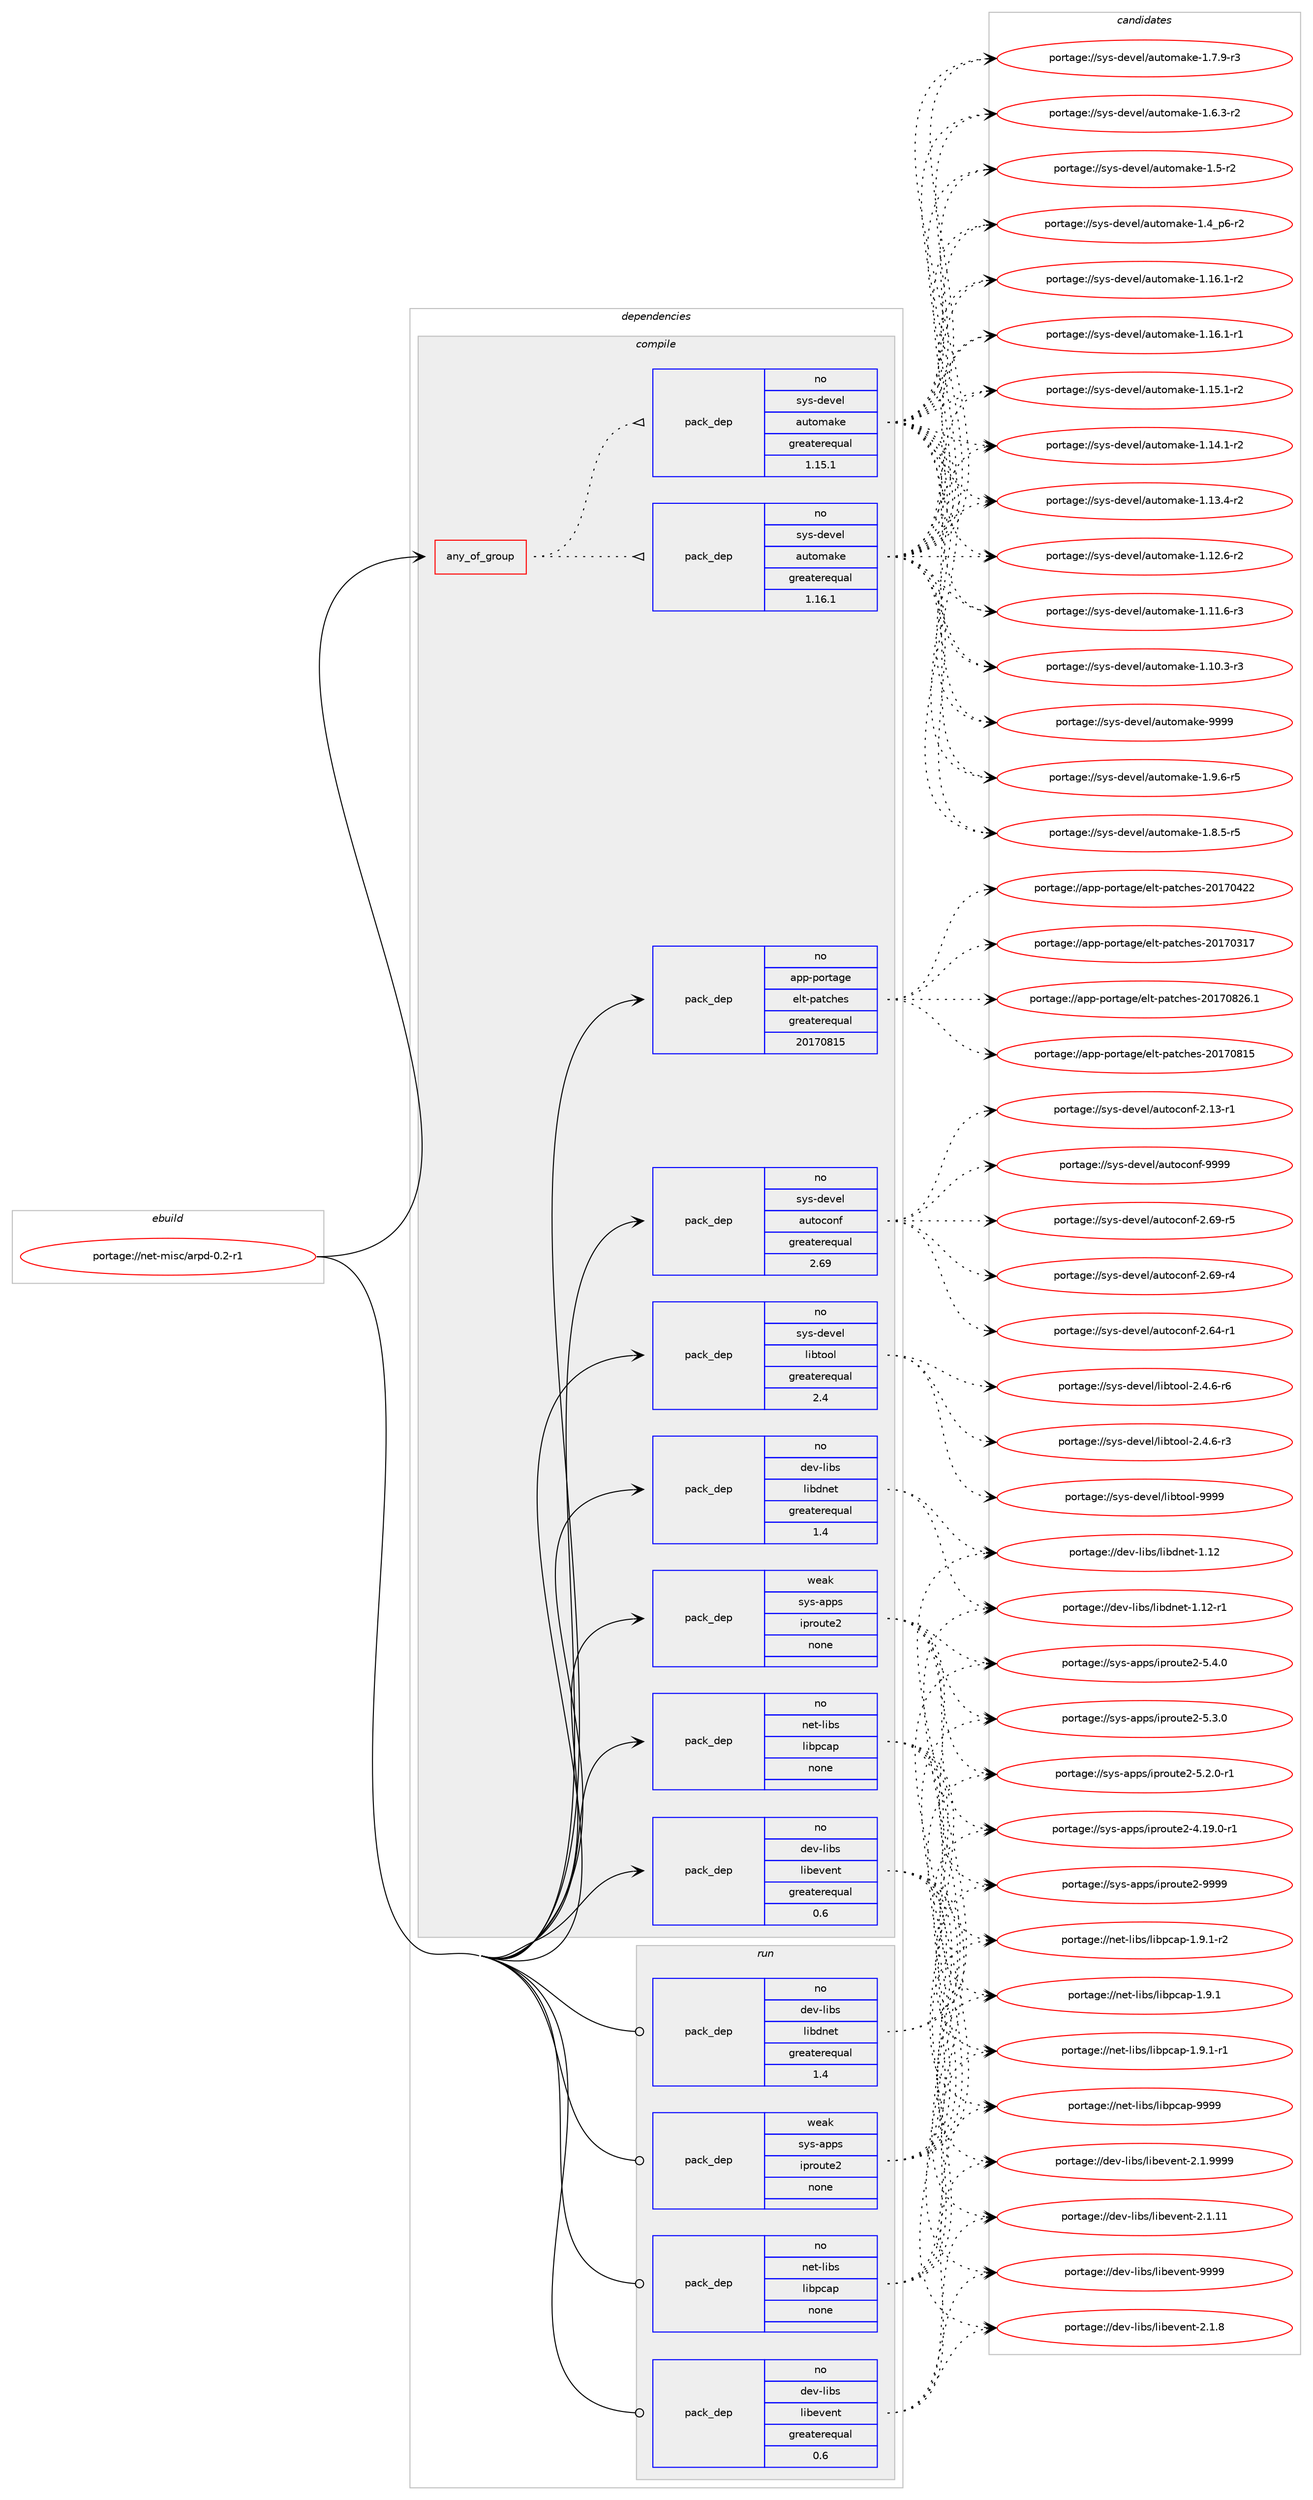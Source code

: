 digraph prolog {

# *************
# Graph options
# *************

newrank=true;
concentrate=true;
compound=true;
graph [rankdir=LR,fontname=Helvetica,fontsize=10,ranksep=1.5];#, ranksep=2.5, nodesep=0.2];
edge  [arrowhead=vee];
node  [fontname=Helvetica,fontsize=10];

# **********
# The ebuild
# **********

subgraph cluster_leftcol {
color=gray;
rank=same;
label=<<i>ebuild</i>>;
id [label="portage://net-misc/arpd-0.2-r1", color=red, width=4, href="../net-misc/arpd-0.2-r1.svg"];
}

# ****************
# The dependencies
# ****************

subgraph cluster_midcol {
color=gray;
label=<<i>dependencies</i>>;
subgraph cluster_compile {
fillcolor="#eeeeee";
style=filled;
label=<<i>compile</i>>;
subgraph any2158 {
dependency140286 [label=<<TABLE BORDER="0" CELLBORDER="1" CELLSPACING="0" CELLPADDING="4"><TR><TD CELLPADDING="10">any_of_group</TD></TR></TABLE>>, shape=none, color=red];subgraph pack109804 {
dependency140287 [label=<<TABLE BORDER="0" CELLBORDER="1" CELLSPACING="0" CELLPADDING="4" WIDTH="220"><TR><TD ROWSPAN="6" CELLPADDING="30">pack_dep</TD></TR><TR><TD WIDTH="110">no</TD></TR><TR><TD>sys-devel</TD></TR><TR><TD>automake</TD></TR><TR><TD>greaterequal</TD></TR><TR><TD>1.16.1</TD></TR></TABLE>>, shape=none, color=blue];
}
dependency140286:e -> dependency140287:w [weight=20,style="dotted",arrowhead="oinv"];
subgraph pack109805 {
dependency140288 [label=<<TABLE BORDER="0" CELLBORDER="1" CELLSPACING="0" CELLPADDING="4" WIDTH="220"><TR><TD ROWSPAN="6" CELLPADDING="30">pack_dep</TD></TR><TR><TD WIDTH="110">no</TD></TR><TR><TD>sys-devel</TD></TR><TR><TD>automake</TD></TR><TR><TD>greaterequal</TD></TR><TR><TD>1.15.1</TD></TR></TABLE>>, shape=none, color=blue];
}
dependency140286:e -> dependency140288:w [weight=20,style="dotted",arrowhead="oinv"];
}
id:e -> dependency140286:w [weight=20,style="solid",arrowhead="vee"];
subgraph pack109806 {
dependency140289 [label=<<TABLE BORDER="0" CELLBORDER="1" CELLSPACING="0" CELLPADDING="4" WIDTH="220"><TR><TD ROWSPAN="6" CELLPADDING="30">pack_dep</TD></TR><TR><TD WIDTH="110">no</TD></TR><TR><TD>app-portage</TD></TR><TR><TD>elt-patches</TD></TR><TR><TD>greaterequal</TD></TR><TR><TD>20170815</TD></TR></TABLE>>, shape=none, color=blue];
}
id:e -> dependency140289:w [weight=20,style="solid",arrowhead="vee"];
subgraph pack109807 {
dependency140290 [label=<<TABLE BORDER="0" CELLBORDER="1" CELLSPACING="0" CELLPADDING="4" WIDTH="220"><TR><TD ROWSPAN="6" CELLPADDING="30">pack_dep</TD></TR><TR><TD WIDTH="110">no</TD></TR><TR><TD>dev-libs</TD></TR><TR><TD>libdnet</TD></TR><TR><TD>greaterequal</TD></TR><TR><TD>1.4</TD></TR></TABLE>>, shape=none, color=blue];
}
id:e -> dependency140290:w [weight=20,style="solid",arrowhead="vee"];
subgraph pack109808 {
dependency140291 [label=<<TABLE BORDER="0" CELLBORDER="1" CELLSPACING="0" CELLPADDING="4" WIDTH="220"><TR><TD ROWSPAN="6" CELLPADDING="30">pack_dep</TD></TR><TR><TD WIDTH="110">no</TD></TR><TR><TD>dev-libs</TD></TR><TR><TD>libevent</TD></TR><TR><TD>greaterequal</TD></TR><TR><TD>0.6</TD></TR></TABLE>>, shape=none, color=blue];
}
id:e -> dependency140291:w [weight=20,style="solid",arrowhead="vee"];
subgraph pack109809 {
dependency140292 [label=<<TABLE BORDER="0" CELLBORDER="1" CELLSPACING="0" CELLPADDING="4" WIDTH="220"><TR><TD ROWSPAN="6" CELLPADDING="30">pack_dep</TD></TR><TR><TD WIDTH="110">no</TD></TR><TR><TD>net-libs</TD></TR><TR><TD>libpcap</TD></TR><TR><TD>none</TD></TR><TR><TD></TD></TR></TABLE>>, shape=none, color=blue];
}
id:e -> dependency140292:w [weight=20,style="solid",arrowhead="vee"];
subgraph pack109810 {
dependency140293 [label=<<TABLE BORDER="0" CELLBORDER="1" CELLSPACING="0" CELLPADDING="4" WIDTH="220"><TR><TD ROWSPAN="6" CELLPADDING="30">pack_dep</TD></TR><TR><TD WIDTH="110">no</TD></TR><TR><TD>sys-devel</TD></TR><TR><TD>autoconf</TD></TR><TR><TD>greaterequal</TD></TR><TR><TD>2.69</TD></TR></TABLE>>, shape=none, color=blue];
}
id:e -> dependency140293:w [weight=20,style="solid",arrowhead="vee"];
subgraph pack109811 {
dependency140294 [label=<<TABLE BORDER="0" CELLBORDER="1" CELLSPACING="0" CELLPADDING="4" WIDTH="220"><TR><TD ROWSPAN="6" CELLPADDING="30">pack_dep</TD></TR><TR><TD WIDTH="110">no</TD></TR><TR><TD>sys-devel</TD></TR><TR><TD>libtool</TD></TR><TR><TD>greaterequal</TD></TR><TR><TD>2.4</TD></TR></TABLE>>, shape=none, color=blue];
}
id:e -> dependency140294:w [weight=20,style="solid",arrowhead="vee"];
subgraph pack109812 {
dependency140295 [label=<<TABLE BORDER="0" CELLBORDER="1" CELLSPACING="0" CELLPADDING="4" WIDTH="220"><TR><TD ROWSPAN="6" CELLPADDING="30">pack_dep</TD></TR><TR><TD WIDTH="110">weak</TD></TR><TR><TD>sys-apps</TD></TR><TR><TD>iproute2</TD></TR><TR><TD>none</TD></TR><TR><TD></TD></TR></TABLE>>, shape=none, color=blue];
}
id:e -> dependency140295:w [weight=20,style="solid",arrowhead="vee"];
}
subgraph cluster_compileandrun {
fillcolor="#eeeeee";
style=filled;
label=<<i>compile and run</i>>;
}
subgraph cluster_run {
fillcolor="#eeeeee";
style=filled;
label=<<i>run</i>>;
subgraph pack109813 {
dependency140296 [label=<<TABLE BORDER="0" CELLBORDER="1" CELLSPACING="0" CELLPADDING="4" WIDTH="220"><TR><TD ROWSPAN="6" CELLPADDING="30">pack_dep</TD></TR><TR><TD WIDTH="110">no</TD></TR><TR><TD>dev-libs</TD></TR><TR><TD>libdnet</TD></TR><TR><TD>greaterequal</TD></TR><TR><TD>1.4</TD></TR></TABLE>>, shape=none, color=blue];
}
id:e -> dependency140296:w [weight=20,style="solid",arrowhead="odot"];
subgraph pack109814 {
dependency140297 [label=<<TABLE BORDER="0" CELLBORDER="1" CELLSPACING="0" CELLPADDING="4" WIDTH="220"><TR><TD ROWSPAN="6" CELLPADDING="30">pack_dep</TD></TR><TR><TD WIDTH="110">no</TD></TR><TR><TD>dev-libs</TD></TR><TR><TD>libevent</TD></TR><TR><TD>greaterequal</TD></TR><TR><TD>0.6</TD></TR></TABLE>>, shape=none, color=blue];
}
id:e -> dependency140297:w [weight=20,style="solid",arrowhead="odot"];
subgraph pack109815 {
dependency140298 [label=<<TABLE BORDER="0" CELLBORDER="1" CELLSPACING="0" CELLPADDING="4" WIDTH="220"><TR><TD ROWSPAN="6" CELLPADDING="30">pack_dep</TD></TR><TR><TD WIDTH="110">no</TD></TR><TR><TD>net-libs</TD></TR><TR><TD>libpcap</TD></TR><TR><TD>none</TD></TR><TR><TD></TD></TR></TABLE>>, shape=none, color=blue];
}
id:e -> dependency140298:w [weight=20,style="solid",arrowhead="odot"];
subgraph pack109816 {
dependency140299 [label=<<TABLE BORDER="0" CELLBORDER="1" CELLSPACING="0" CELLPADDING="4" WIDTH="220"><TR><TD ROWSPAN="6" CELLPADDING="30">pack_dep</TD></TR><TR><TD WIDTH="110">weak</TD></TR><TR><TD>sys-apps</TD></TR><TR><TD>iproute2</TD></TR><TR><TD>none</TD></TR><TR><TD></TD></TR></TABLE>>, shape=none, color=blue];
}
id:e -> dependency140299:w [weight=20,style="solid",arrowhead="odot"];
}
}

# **************
# The candidates
# **************

subgraph cluster_choices {
rank=same;
color=gray;
label=<<i>candidates</i>>;

subgraph choice109804 {
color=black;
nodesep=1;
choice115121115451001011181011084797117116111109971071014557575757 [label="portage://sys-devel/automake-9999", color=red, width=4,href="../sys-devel/automake-9999.svg"];
choice115121115451001011181011084797117116111109971071014549465746544511453 [label="portage://sys-devel/automake-1.9.6-r5", color=red, width=4,href="../sys-devel/automake-1.9.6-r5.svg"];
choice115121115451001011181011084797117116111109971071014549465646534511453 [label="portage://sys-devel/automake-1.8.5-r5", color=red, width=4,href="../sys-devel/automake-1.8.5-r5.svg"];
choice115121115451001011181011084797117116111109971071014549465546574511451 [label="portage://sys-devel/automake-1.7.9-r3", color=red, width=4,href="../sys-devel/automake-1.7.9-r3.svg"];
choice115121115451001011181011084797117116111109971071014549465446514511450 [label="portage://sys-devel/automake-1.6.3-r2", color=red, width=4,href="../sys-devel/automake-1.6.3-r2.svg"];
choice11512111545100101118101108479711711611110997107101454946534511450 [label="portage://sys-devel/automake-1.5-r2", color=red, width=4,href="../sys-devel/automake-1.5-r2.svg"];
choice115121115451001011181011084797117116111109971071014549465295112544511450 [label="portage://sys-devel/automake-1.4_p6-r2", color=red, width=4,href="../sys-devel/automake-1.4_p6-r2.svg"];
choice11512111545100101118101108479711711611110997107101454946495446494511450 [label="portage://sys-devel/automake-1.16.1-r2", color=red, width=4,href="../sys-devel/automake-1.16.1-r2.svg"];
choice11512111545100101118101108479711711611110997107101454946495446494511449 [label="portage://sys-devel/automake-1.16.1-r1", color=red, width=4,href="../sys-devel/automake-1.16.1-r1.svg"];
choice11512111545100101118101108479711711611110997107101454946495346494511450 [label="portage://sys-devel/automake-1.15.1-r2", color=red, width=4,href="../sys-devel/automake-1.15.1-r2.svg"];
choice11512111545100101118101108479711711611110997107101454946495246494511450 [label="portage://sys-devel/automake-1.14.1-r2", color=red, width=4,href="../sys-devel/automake-1.14.1-r2.svg"];
choice11512111545100101118101108479711711611110997107101454946495146524511450 [label="portage://sys-devel/automake-1.13.4-r2", color=red, width=4,href="../sys-devel/automake-1.13.4-r2.svg"];
choice11512111545100101118101108479711711611110997107101454946495046544511450 [label="portage://sys-devel/automake-1.12.6-r2", color=red, width=4,href="../sys-devel/automake-1.12.6-r2.svg"];
choice11512111545100101118101108479711711611110997107101454946494946544511451 [label="portage://sys-devel/automake-1.11.6-r3", color=red, width=4,href="../sys-devel/automake-1.11.6-r3.svg"];
choice11512111545100101118101108479711711611110997107101454946494846514511451 [label="portage://sys-devel/automake-1.10.3-r3", color=red, width=4,href="../sys-devel/automake-1.10.3-r3.svg"];
dependency140287:e -> choice115121115451001011181011084797117116111109971071014557575757:w [style=dotted,weight="100"];
dependency140287:e -> choice115121115451001011181011084797117116111109971071014549465746544511453:w [style=dotted,weight="100"];
dependency140287:e -> choice115121115451001011181011084797117116111109971071014549465646534511453:w [style=dotted,weight="100"];
dependency140287:e -> choice115121115451001011181011084797117116111109971071014549465546574511451:w [style=dotted,weight="100"];
dependency140287:e -> choice115121115451001011181011084797117116111109971071014549465446514511450:w [style=dotted,weight="100"];
dependency140287:e -> choice11512111545100101118101108479711711611110997107101454946534511450:w [style=dotted,weight="100"];
dependency140287:e -> choice115121115451001011181011084797117116111109971071014549465295112544511450:w [style=dotted,weight="100"];
dependency140287:e -> choice11512111545100101118101108479711711611110997107101454946495446494511450:w [style=dotted,weight="100"];
dependency140287:e -> choice11512111545100101118101108479711711611110997107101454946495446494511449:w [style=dotted,weight="100"];
dependency140287:e -> choice11512111545100101118101108479711711611110997107101454946495346494511450:w [style=dotted,weight="100"];
dependency140287:e -> choice11512111545100101118101108479711711611110997107101454946495246494511450:w [style=dotted,weight="100"];
dependency140287:e -> choice11512111545100101118101108479711711611110997107101454946495146524511450:w [style=dotted,weight="100"];
dependency140287:e -> choice11512111545100101118101108479711711611110997107101454946495046544511450:w [style=dotted,weight="100"];
dependency140287:e -> choice11512111545100101118101108479711711611110997107101454946494946544511451:w [style=dotted,weight="100"];
dependency140287:e -> choice11512111545100101118101108479711711611110997107101454946494846514511451:w [style=dotted,weight="100"];
}
subgraph choice109805 {
color=black;
nodesep=1;
choice115121115451001011181011084797117116111109971071014557575757 [label="portage://sys-devel/automake-9999", color=red, width=4,href="../sys-devel/automake-9999.svg"];
choice115121115451001011181011084797117116111109971071014549465746544511453 [label="portage://sys-devel/automake-1.9.6-r5", color=red, width=4,href="../sys-devel/automake-1.9.6-r5.svg"];
choice115121115451001011181011084797117116111109971071014549465646534511453 [label="portage://sys-devel/automake-1.8.5-r5", color=red, width=4,href="../sys-devel/automake-1.8.5-r5.svg"];
choice115121115451001011181011084797117116111109971071014549465546574511451 [label="portage://sys-devel/automake-1.7.9-r3", color=red, width=4,href="../sys-devel/automake-1.7.9-r3.svg"];
choice115121115451001011181011084797117116111109971071014549465446514511450 [label="portage://sys-devel/automake-1.6.3-r2", color=red, width=4,href="../sys-devel/automake-1.6.3-r2.svg"];
choice11512111545100101118101108479711711611110997107101454946534511450 [label="portage://sys-devel/automake-1.5-r2", color=red, width=4,href="../sys-devel/automake-1.5-r2.svg"];
choice115121115451001011181011084797117116111109971071014549465295112544511450 [label="portage://sys-devel/automake-1.4_p6-r2", color=red, width=4,href="../sys-devel/automake-1.4_p6-r2.svg"];
choice11512111545100101118101108479711711611110997107101454946495446494511450 [label="portage://sys-devel/automake-1.16.1-r2", color=red, width=4,href="../sys-devel/automake-1.16.1-r2.svg"];
choice11512111545100101118101108479711711611110997107101454946495446494511449 [label="portage://sys-devel/automake-1.16.1-r1", color=red, width=4,href="../sys-devel/automake-1.16.1-r1.svg"];
choice11512111545100101118101108479711711611110997107101454946495346494511450 [label="portage://sys-devel/automake-1.15.1-r2", color=red, width=4,href="../sys-devel/automake-1.15.1-r2.svg"];
choice11512111545100101118101108479711711611110997107101454946495246494511450 [label="portage://sys-devel/automake-1.14.1-r2", color=red, width=4,href="../sys-devel/automake-1.14.1-r2.svg"];
choice11512111545100101118101108479711711611110997107101454946495146524511450 [label="portage://sys-devel/automake-1.13.4-r2", color=red, width=4,href="../sys-devel/automake-1.13.4-r2.svg"];
choice11512111545100101118101108479711711611110997107101454946495046544511450 [label="portage://sys-devel/automake-1.12.6-r2", color=red, width=4,href="../sys-devel/automake-1.12.6-r2.svg"];
choice11512111545100101118101108479711711611110997107101454946494946544511451 [label="portage://sys-devel/automake-1.11.6-r3", color=red, width=4,href="../sys-devel/automake-1.11.6-r3.svg"];
choice11512111545100101118101108479711711611110997107101454946494846514511451 [label="portage://sys-devel/automake-1.10.3-r3", color=red, width=4,href="../sys-devel/automake-1.10.3-r3.svg"];
dependency140288:e -> choice115121115451001011181011084797117116111109971071014557575757:w [style=dotted,weight="100"];
dependency140288:e -> choice115121115451001011181011084797117116111109971071014549465746544511453:w [style=dotted,weight="100"];
dependency140288:e -> choice115121115451001011181011084797117116111109971071014549465646534511453:w [style=dotted,weight="100"];
dependency140288:e -> choice115121115451001011181011084797117116111109971071014549465546574511451:w [style=dotted,weight="100"];
dependency140288:e -> choice115121115451001011181011084797117116111109971071014549465446514511450:w [style=dotted,weight="100"];
dependency140288:e -> choice11512111545100101118101108479711711611110997107101454946534511450:w [style=dotted,weight="100"];
dependency140288:e -> choice115121115451001011181011084797117116111109971071014549465295112544511450:w [style=dotted,weight="100"];
dependency140288:e -> choice11512111545100101118101108479711711611110997107101454946495446494511450:w [style=dotted,weight="100"];
dependency140288:e -> choice11512111545100101118101108479711711611110997107101454946495446494511449:w [style=dotted,weight="100"];
dependency140288:e -> choice11512111545100101118101108479711711611110997107101454946495346494511450:w [style=dotted,weight="100"];
dependency140288:e -> choice11512111545100101118101108479711711611110997107101454946495246494511450:w [style=dotted,weight="100"];
dependency140288:e -> choice11512111545100101118101108479711711611110997107101454946495146524511450:w [style=dotted,weight="100"];
dependency140288:e -> choice11512111545100101118101108479711711611110997107101454946495046544511450:w [style=dotted,weight="100"];
dependency140288:e -> choice11512111545100101118101108479711711611110997107101454946494946544511451:w [style=dotted,weight="100"];
dependency140288:e -> choice11512111545100101118101108479711711611110997107101454946494846514511451:w [style=dotted,weight="100"];
}
subgraph choice109806 {
color=black;
nodesep=1;
choice971121124511211111411697103101471011081164511297116991041011154550484955485650544649 [label="portage://app-portage/elt-patches-20170826.1", color=red, width=4,href="../app-portage/elt-patches-20170826.1.svg"];
choice97112112451121111141169710310147101108116451129711699104101115455048495548564953 [label="portage://app-portage/elt-patches-20170815", color=red, width=4,href="../app-portage/elt-patches-20170815.svg"];
choice97112112451121111141169710310147101108116451129711699104101115455048495548525050 [label="portage://app-portage/elt-patches-20170422", color=red, width=4,href="../app-portage/elt-patches-20170422.svg"];
choice97112112451121111141169710310147101108116451129711699104101115455048495548514955 [label="portage://app-portage/elt-patches-20170317", color=red, width=4,href="../app-portage/elt-patches-20170317.svg"];
dependency140289:e -> choice971121124511211111411697103101471011081164511297116991041011154550484955485650544649:w [style=dotted,weight="100"];
dependency140289:e -> choice97112112451121111141169710310147101108116451129711699104101115455048495548564953:w [style=dotted,weight="100"];
dependency140289:e -> choice97112112451121111141169710310147101108116451129711699104101115455048495548525050:w [style=dotted,weight="100"];
dependency140289:e -> choice97112112451121111141169710310147101108116451129711699104101115455048495548514955:w [style=dotted,weight="100"];
}
subgraph choice109807 {
color=black;
nodesep=1;
choice1001011184510810598115471081059810011010111645494649504511449 [label="portage://dev-libs/libdnet-1.12-r1", color=red, width=4,href="../dev-libs/libdnet-1.12-r1.svg"];
choice100101118451081059811547108105981001101011164549464950 [label="portage://dev-libs/libdnet-1.12", color=red, width=4,href="../dev-libs/libdnet-1.12.svg"];
dependency140290:e -> choice1001011184510810598115471081059810011010111645494649504511449:w [style=dotted,weight="100"];
dependency140290:e -> choice100101118451081059811547108105981001101011164549464950:w [style=dotted,weight="100"];
}
subgraph choice109808 {
color=black;
nodesep=1;
choice100101118451081059811547108105981011181011101164557575757 [label="portage://dev-libs/libevent-9999", color=red, width=4,href="../dev-libs/libevent-9999.svg"];
choice10010111845108105981154710810598101118101110116455046494657575757 [label="portage://dev-libs/libevent-2.1.9999", color=red, width=4,href="../dev-libs/libevent-2.1.9999.svg"];
choice10010111845108105981154710810598101118101110116455046494656 [label="portage://dev-libs/libevent-2.1.8", color=red, width=4,href="../dev-libs/libevent-2.1.8.svg"];
choice1001011184510810598115471081059810111810111011645504649464949 [label="portage://dev-libs/libevent-2.1.11", color=red, width=4,href="../dev-libs/libevent-2.1.11.svg"];
dependency140291:e -> choice100101118451081059811547108105981011181011101164557575757:w [style=dotted,weight="100"];
dependency140291:e -> choice10010111845108105981154710810598101118101110116455046494657575757:w [style=dotted,weight="100"];
dependency140291:e -> choice10010111845108105981154710810598101118101110116455046494656:w [style=dotted,weight="100"];
dependency140291:e -> choice1001011184510810598115471081059810111810111011645504649464949:w [style=dotted,weight="100"];
}
subgraph choice109809 {
color=black;
nodesep=1;
choice1101011164510810598115471081059811299971124557575757 [label="portage://net-libs/libpcap-9999", color=red, width=4,href="../net-libs/libpcap-9999.svg"];
choice1101011164510810598115471081059811299971124549465746494511450 [label="portage://net-libs/libpcap-1.9.1-r2", color=red, width=4,href="../net-libs/libpcap-1.9.1-r2.svg"];
choice1101011164510810598115471081059811299971124549465746494511449 [label="portage://net-libs/libpcap-1.9.1-r1", color=red, width=4,href="../net-libs/libpcap-1.9.1-r1.svg"];
choice110101116451081059811547108105981129997112454946574649 [label="portage://net-libs/libpcap-1.9.1", color=red, width=4,href="../net-libs/libpcap-1.9.1.svg"];
dependency140292:e -> choice1101011164510810598115471081059811299971124557575757:w [style=dotted,weight="100"];
dependency140292:e -> choice1101011164510810598115471081059811299971124549465746494511450:w [style=dotted,weight="100"];
dependency140292:e -> choice1101011164510810598115471081059811299971124549465746494511449:w [style=dotted,weight="100"];
dependency140292:e -> choice110101116451081059811547108105981129997112454946574649:w [style=dotted,weight="100"];
}
subgraph choice109810 {
color=black;
nodesep=1;
choice115121115451001011181011084797117116111991111101024557575757 [label="portage://sys-devel/autoconf-9999", color=red, width=4,href="../sys-devel/autoconf-9999.svg"];
choice1151211154510010111810110847971171161119911111010245504654574511453 [label="portage://sys-devel/autoconf-2.69-r5", color=red, width=4,href="../sys-devel/autoconf-2.69-r5.svg"];
choice1151211154510010111810110847971171161119911111010245504654574511452 [label="portage://sys-devel/autoconf-2.69-r4", color=red, width=4,href="../sys-devel/autoconf-2.69-r4.svg"];
choice1151211154510010111810110847971171161119911111010245504654524511449 [label="portage://sys-devel/autoconf-2.64-r1", color=red, width=4,href="../sys-devel/autoconf-2.64-r1.svg"];
choice1151211154510010111810110847971171161119911111010245504649514511449 [label="portage://sys-devel/autoconf-2.13-r1", color=red, width=4,href="../sys-devel/autoconf-2.13-r1.svg"];
dependency140293:e -> choice115121115451001011181011084797117116111991111101024557575757:w [style=dotted,weight="100"];
dependency140293:e -> choice1151211154510010111810110847971171161119911111010245504654574511453:w [style=dotted,weight="100"];
dependency140293:e -> choice1151211154510010111810110847971171161119911111010245504654574511452:w [style=dotted,weight="100"];
dependency140293:e -> choice1151211154510010111810110847971171161119911111010245504654524511449:w [style=dotted,weight="100"];
dependency140293:e -> choice1151211154510010111810110847971171161119911111010245504649514511449:w [style=dotted,weight="100"];
}
subgraph choice109811 {
color=black;
nodesep=1;
choice1151211154510010111810110847108105981161111111084557575757 [label="portage://sys-devel/libtool-9999", color=red, width=4,href="../sys-devel/libtool-9999.svg"];
choice1151211154510010111810110847108105981161111111084550465246544511454 [label="portage://sys-devel/libtool-2.4.6-r6", color=red, width=4,href="../sys-devel/libtool-2.4.6-r6.svg"];
choice1151211154510010111810110847108105981161111111084550465246544511451 [label="portage://sys-devel/libtool-2.4.6-r3", color=red, width=4,href="../sys-devel/libtool-2.4.6-r3.svg"];
dependency140294:e -> choice1151211154510010111810110847108105981161111111084557575757:w [style=dotted,weight="100"];
dependency140294:e -> choice1151211154510010111810110847108105981161111111084550465246544511454:w [style=dotted,weight="100"];
dependency140294:e -> choice1151211154510010111810110847108105981161111111084550465246544511451:w [style=dotted,weight="100"];
}
subgraph choice109812 {
color=black;
nodesep=1;
choice115121115459711211211547105112114111117116101504557575757 [label="portage://sys-apps/iproute2-9999", color=red, width=4,href="../sys-apps/iproute2-9999.svg"];
choice11512111545971121121154710511211411111711610150455346524648 [label="portage://sys-apps/iproute2-5.4.0", color=red, width=4,href="../sys-apps/iproute2-5.4.0.svg"];
choice11512111545971121121154710511211411111711610150455346514648 [label="portage://sys-apps/iproute2-5.3.0", color=red, width=4,href="../sys-apps/iproute2-5.3.0.svg"];
choice115121115459711211211547105112114111117116101504553465046484511449 [label="portage://sys-apps/iproute2-5.2.0-r1", color=red, width=4,href="../sys-apps/iproute2-5.2.0-r1.svg"];
choice11512111545971121121154710511211411111711610150455246495746484511449 [label="portage://sys-apps/iproute2-4.19.0-r1", color=red, width=4,href="../sys-apps/iproute2-4.19.0-r1.svg"];
dependency140295:e -> choice115121115459711211211547105112114111117116101504557575757:w [style=dotted,weight="100"];
dependency140295:e -> choice11512111545971121121154710511211411111711610150455346524648:w [style=dotted,weight="100"];
dependency140295:e -> choice11512111545971121121154710511211411111711610150455346514648:w [style=dotted,weight="100"];
dependency140295:e -> choice115121115459711211211547105112114111117116101504553465046484511449:w [style=dotted,weight="100"];
dependency140295:e -> choice11512111545971121121154710511211411111711610150455246495746484511449:w [style=dotted,weight="100"];
}
subgraph choice109813 {
color=black;
nodesep=1;
choice1001011184510810598115471081059810011010111645494649504511449 [label="portage://dev-libs/libdnet-1.12-r1", color=red, width=4,href="../dev-libs/libdnet-1.12-r1.svg"];
choice100101118451081059811547108105981001101011164549464950 [label="portage://dev-libs/libdnet-1.12", color=red, width=4,href="../dev-libs/libdnet-1.12.svg"];
dependency140296:e -> choice1001011184510810598115471081059810011010111645494649504511449:w [style=dotted,weight="100"];
dependency140296:e -> choice100101118451081059811547108105981001101011164549464950:w [style=dotted,weight="100"];
}
subgraph choice109814 {
color=black;
nodesep=1;
choice100101118451081059811547108105981011181011101164557575757 [label="portage://dev-libs/libevent-9999", color=red, width=4,href="../dev-libs/libevent-9999.svg"];
choice10010111845108105981154710810598101118101110116455046494657575757 [label="portage://dev-libs/libevent-2.1.9999", color=red, width=4,href="../dev-libs/libevent-2.1.9999.svg"];
choice10010111845108105981154710810598101118101110116455046494656 [label="portage://dev-libs/libevent-2.1.8", color=red, width=4,href="../dev-libs/libevent-2.1.8.svg"];
choice1001011184510810598115471081059810111810111011645504649464949 [label="portage://dev-libs/libevent-2.1.11", color=red, width=4,href="../dev-libs/libevent-2.1.11.svg"];
dependency140297:e -> choice100101118451081059811547108105981011181011101164557575757:w [style=dotted,weight="100"];
dependency140297:e -> choice10010111845108105981154710810598101118101110116455046494657575757:w [style=dotted,weight="100"];
dependency140297:e -> choice10010111845108105981154710810598101118101110116455046494656:w [style=dotted,weight="100"];
dependency140297:e -> choice1001011184510810598115471081059810111810111011645504649464949:w [style=dotted,weight="100"];
}
subgraph choice109815 {
color=black;
nodesep=1;
choice1101011164510810598115471081059811299971124557575757 [label="portage://net-libs/libpcap-9999", color=red, width=4,href="../net-libs/libpcap-9999.svg"];
choice1101011164510810598115471081059811299971124549465746494511450 [label="portage://net-libs/libpcap-1.9.1-r2", color=red, width=4,href="../net-libs/libpcap-1.9.1-r2.svg"];
choice1101011164510810598115471081059811299971124549465746494511449 [label="portage://net-libs/libpcap-1.9.1-r1", color=red, width=4,href="../net-libs/libpcap-1.9.1-r1.svg"];
choice110101116451081059811547108105981129997112454946574649 [label="portage://net-libs/libpcap-1.9.1", color=red, width=4,href="../net-libs/libpcap-1.9.1.svg"];
dependency140298:e -> choice1101011164510810598115471081059811299971124557575757:w [style=dotted,weight="100"];
dependency140298:e -> choice1101011164510810598115471081059811299971124549465746494511450:w [style=dotted,weight="100"];
dependency140298:e -> choice1101011164510810598115471081059811299971124549465746494511449:w [style=dotted,weight="100"];
dependency140298:e -> choice110101116451081059811547108105981129997112454946574649:w [style=dotted,weight="100"];
}
subgraph choice109816 {
color=black;
nodesep=1;
choice115121115459711211211547105112114111117116101504557575757 [label="portage://sys-apps/iproute2-9999", color=red, width=4,href="../sys-apps/iproute2-9999.svg"];
choice11512111545971121121154710511211411111711610150455346524648 [label="portage://sys-apps/iproute2-5.4.0", color=red, width=4,href="../sys-apps/iproute2-5.4.0.svg"];
choice11512111545971121121154710511211411111711610150455346514648 [label="portage://sys-apps/iproute2-5.3.0", color=red, width=4,href="../sys-apps/iproute2-5.3.0.svg"];
choice115121115459711211211547105112114111117116101504553465046484511449 [label="portage://sys-apps/iproute2-5.2.0-r1", color=red, width=4,href="../sys-apps/iproute2-5.2.0-r1.svg"];
choice11512111545971121121154710511211411111711610150455246495746484511449 [label="portage://sys-apps/iproute2-4.19.0-r1", color=red, width=4,href="../sys-apps/iproute2-4.19.0-r1.svg"];
dependency140299:e -> choice115121115459711211211547105112114111117116101504557575757:w [style=dotted,weight="100"];
dependency140299:e -> choice11512111545971121121154710511211411111711610150455346524648:w [style=dotted,weight="100"];
dependency140299:e -> choice11512111545971121121154710511211411111711610150455346514648:w [style=dotted,weight="100"];
dependency140299:e -> choice115121115459711211211547105112114111117116101504553465046484511449:w [style=dotted,weight="100"];
dependency140299:e -> choice11512111545971121121154710511211411111711610150455246495746484511449:w [style=dotted,weight="100"];
}
}

}
